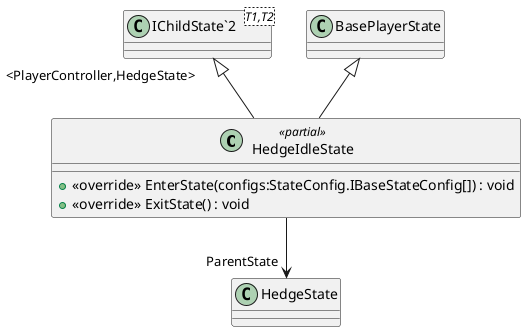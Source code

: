 @startuml
class HedgeIdleState <<partial>> {
    + <<override>> EnterState(configs:StateConfig.IBaseStateConfig[]) : void
    + <<override>> ExitState() : void
}
class "IChildState`2"<T1,T2> {
}
BasePlayerState <|-- HedgeIdleState
"IChildState`2" "<PlayerController,HedgeState>" <|-- HedgeIdleState
HedgeIdleState --> "ParentState" HedgeState
@enduml
